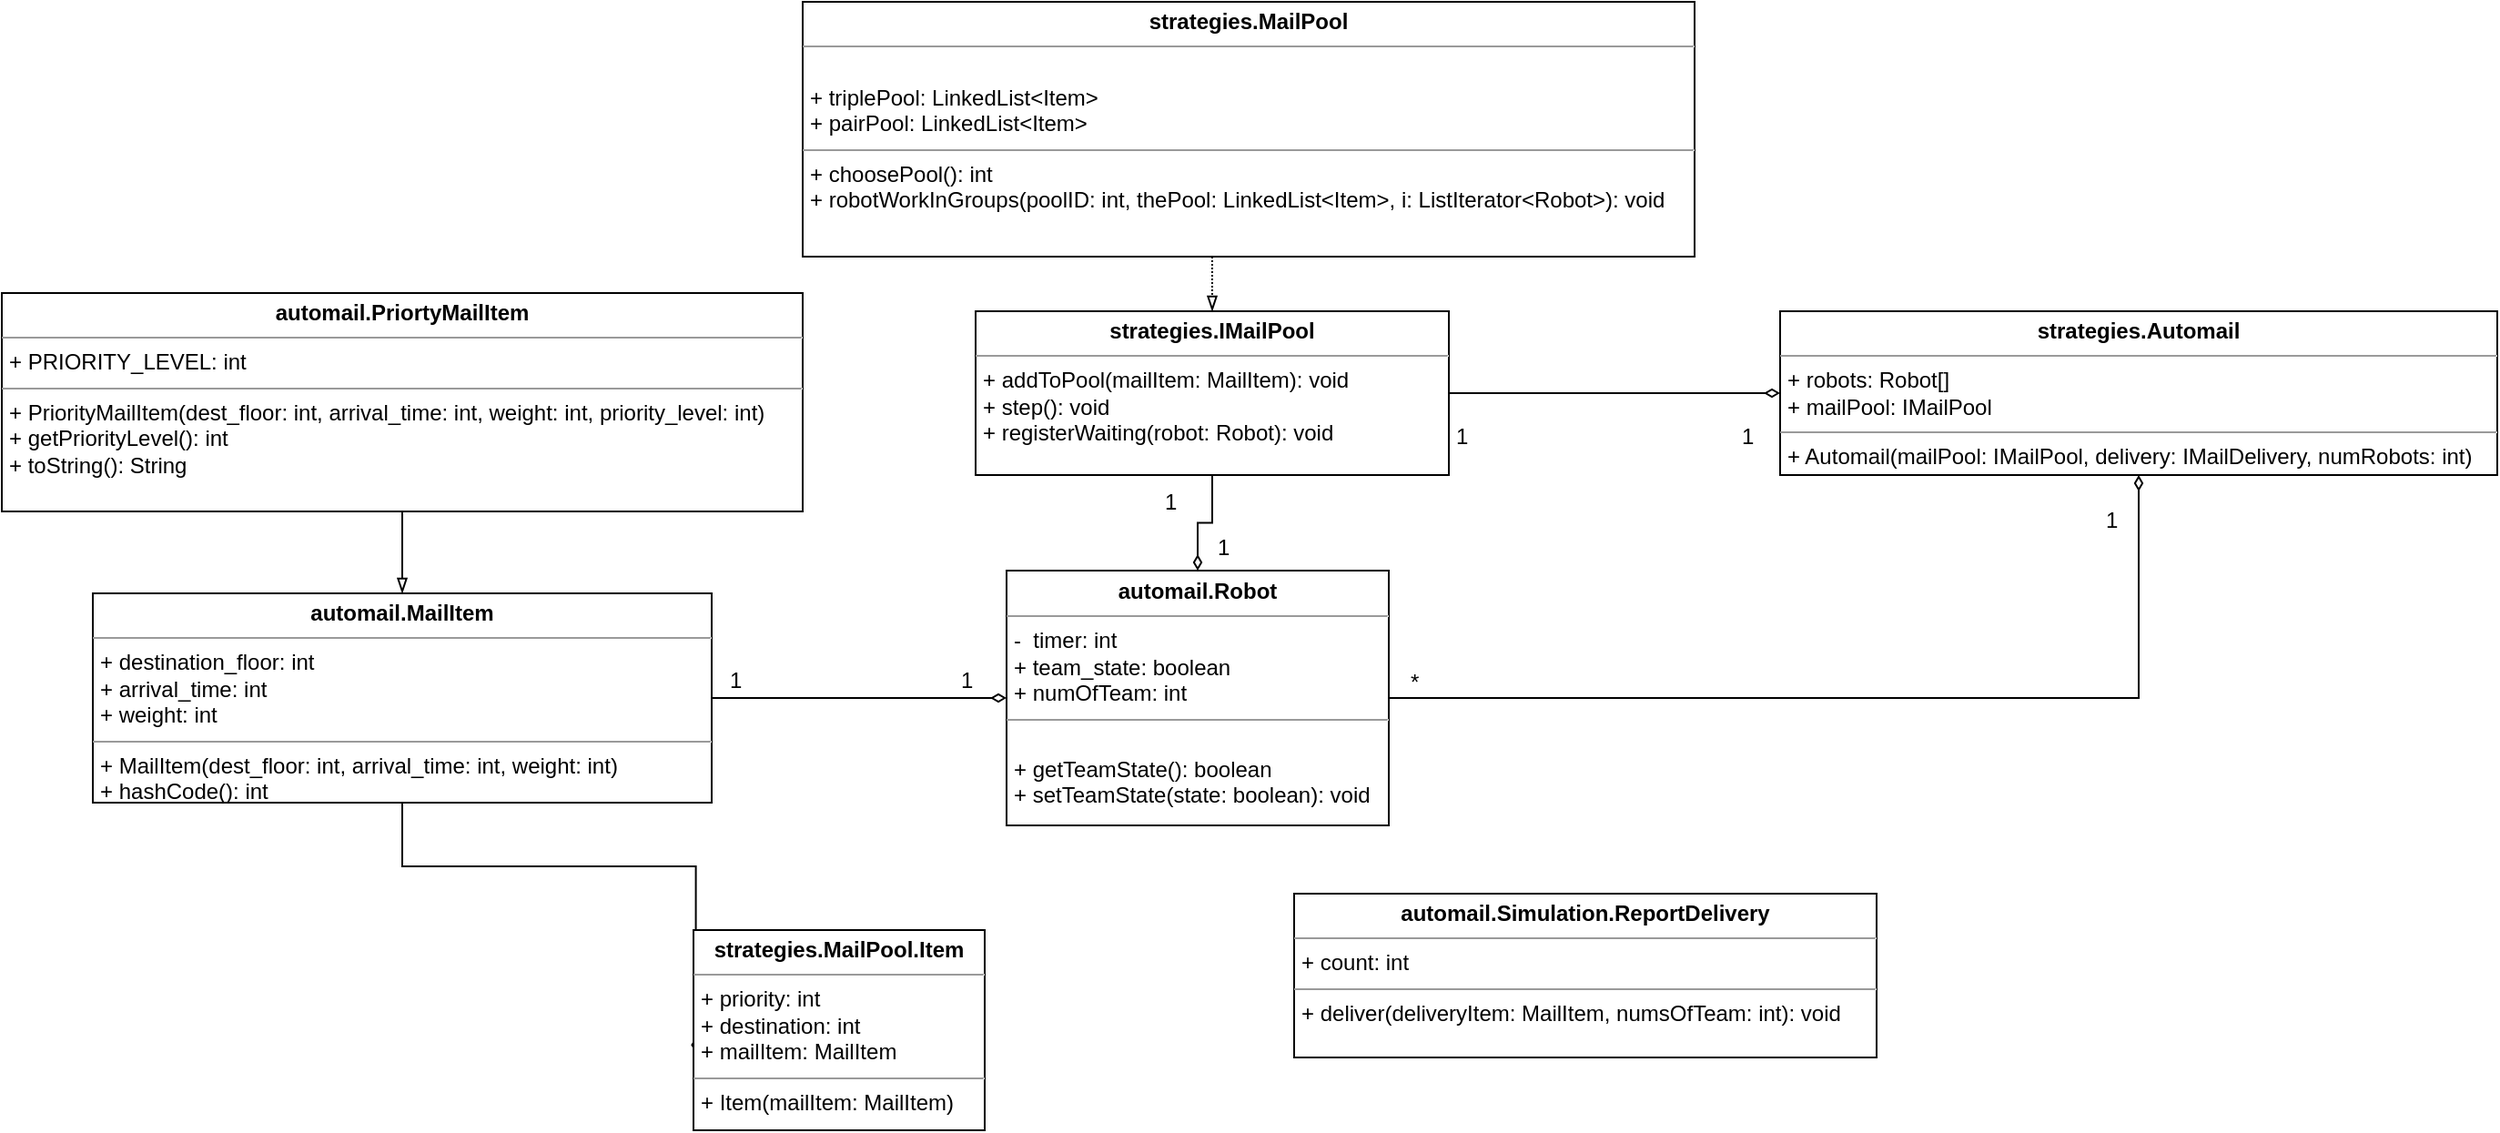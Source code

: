 <mxfile version="10.6.5" type="github"><diagram id="ONxlgtUwowywWpQl13MI" name="Page-1"><mxGraphModel dx="1832" dy="627" grid="1" gridSize="10" guides="1" tooltips="1" connect="1" arrows="1" fold="1" page="1" pageScale="1" pageWidth="827" pageHeight="1169" math="0" shadow="0"><root><mxCell id="0"/><mxCell id="1" parent="0"/><mxCell id="rb3d-Uf_8eOIjTFe5yRF-18" style="edgeStyle=orthogonalEdgeStyle;rounded=0;orthogonalLoop=1;jettySize=auto;html=1;exitX=1;exitY=0.5;exitDx=0;exitDy=0;endArrow=diamondThin;endFill=0;" parent="1" source="rb3d-Uf_8eOIjTFe5yRF-1" target="rb3d-Uf_8eOIjTFe5yRF-12" edge="1"><mxGeometry relative="1" as="geometry"/></mxCell><mxCell id="rb3d-Uf_8eOIjTFe5yRF-1" value="&lt;p style=&quot;margin: 0px ; margin-top: 4px ; text-align: center&quot;&gt;&lt;b&gt;automail.Robot&lt;/b&gt;&lt;/p&gt;&lt;hr size=&quot;1&quot;&gt;&lt;p style=&quot;margin: 0px ; margin-left: 4px&quot;&gt;-&amp;nbsp; timer: int&lt;br&gt;&lt;/p&gt;&lt;p style=&quot;margin: 0px ; margin-left: 4px&quot;&gt;+ team_state: boolean&lt;br&gt;&lt;/p&gt;&lt;p style=&quot;margin: 0px ; margin-left: 4px&quot;&gt;+ numOfTeam: int&lt;br&gt;&lt;/p&gt;&lt;hr size=&quot;1&quot;&gt;&lt;p style=&quot;margin: 0px ; margin-left: 4px&quot;&gt;&lt;br&gt;&lt;/p&gt;&lt;p style=&quot;margin: 0px ; margin-left: 4px&quot;&gt;+ getTeamState(): boolean&lt;br&gt;&lt;/p&gt;&lt;p style=&quot;margin: 0px ; margin-left: 4px&quot;&gt;+ setTeamState(state: boolean): void&lt;br&gt;&lt;/p&gt;" style="verticalAlign=top;align=left;overflow=fill;fontSize=12;fontFamily=Helvetica;html=1;" parent="1" vertex="1"><mxGeometry x="442" y="352.5" width="210" height="140" as="geometry"/></mxCell><mxCell id="rb3d-Uf_8eOIjTFe5yRF-16" style="edgeStyle=orthogonalEdgeStyle;rounded=0;orthogonalLoop=1;jettySize=auto;html=1;exitX=0.5;exitY=1;exitDx=0;exitDy=0;entryX=0.5;entryY=0;entryDx=0;entryDy=0;endArrow=blockThin;endFill=0;dashed=1;dashPattern=1 1;" parent="1" source="rb3d-Uf_8eOIjTFe5yRF-3" target="rb3d-Uf_8eOIjTFe5yRF-11" edge="1"><mxGeometry relative="1" as="geometry"/></mxCell><mxCell id="rb3d-Uf_8eOIjTFe5yRF-3" value="&lt;p style=&quot;margin: 0px ; margin-top: 4px ; text-align: center&quot;&gt;&lt;b&gt;strategies.MailPool&lt;/b&gt;&lt;/p&gt;&lt;hr size=&quot;1&quot;&gt;&lt;p style=&quot;margin: 0px ; margin-left: 4px&quot;&gt;&lt;br&gt;&lt;/p&gt;&lt;p style=&quot;margin: 0px ; margin-left: 4px&quot;&gt;+ triplePool: LinkedList&amp;lt;Item&amp;gt;&lt;br&gt;&lt;/p&gt;&lt;p style=&quot;margin: 0px ; margin-left: 4px&quot;&gt;+ pairPool: LinkedList&amp;lt;Item&amp;gt;&lt;br&gt;&lt;/p&gt;&lt;hr size=&quot;1&quot;&gt;&lt;p style=&quot;margin: 0px ; margin-left: 4px&quot;&gt;+ choosePool(): int&lt;/p&gt;&lt;p style=&quot;margin: 0px ; margin-left: 4px&quot;&gt;&lt;span&gt;+ robotWorkInGroups(poolID: int, thePool: LinkedList&amp;lt;Item&amp;gt;, i: ListIterator&amp;lt;Robot&amp;gt;): void&lt;/span&gt;&lt;br&gt;&lt;/p&gt;" style="verticalAlign=top;align=left;overflow=fill;fontSize=12;fontFamily=Helvetica;html=1;" parent="1" vertex="1"><mxGeometry x="330" y="40" width="490" height="140" as="geometry"/></mxCell><mxCell id="rb3d-Uf_8eOIjTFe5yRF-6" style="edgeStyle=orthogonalEdgeStyle;rounded=0;orthogonalLoop=1;jettySize=auto;html=1;exitX=0.5;exitY=1;exitDx=0;exitDy=0;entryX=0.5;entryY=0;entryDx=0;entryDy=0;endArrow=blockThin;endFill=0;" parent="1" source="rb3d-Uf_8eOIjTFe5yRF-4" target="rb3d-Uf_8eOIjTFe5yRF-5" edge="1"><mxGeometry relative="1" as="geometry"/></mxCell><mxCell id="rb3d-Uf_8eOIjTFe5yRF-4" value="&lt;p style=&quot;margin: 0px ; margin-top: 4px ; text-align: center&quot;&gt;&lt;b&gt;automail.PriortyMailItem&lt;/b&gt;&lt;/p&gt;&lt;hr size=&quot;1&quot;&gt;&lt;p style=&quot;margin: 0px ; margin-left: 4px&quot;&gt;+ PRIORITY_LEVEL: int&lt;/p&gt;&lt;hr size=&quot;1&quot;&gt;&lt;p style=&quot;margin: 0px ; margin-left: 4px&quot;&gt;+ PriorityMailItem(dest_floor: int, arrival_time: int, weight: int, priority_level: int)&lt;/p&gt;&lt;p style=&quot;margin: 0px ; margin-left: 4px&quot;&gt;+ getPriorityLevel(): int&lt;br&gt;&lt;/p&gt;&lt;p style=&quot;margin: 0px ; margin-left: 4px&quot;&gt;+ toString(): String&lt;br&gt;&lt;/p&gt;&lt;p style=&quot;margin: 0px ; margin-left: 4px&quot;&gt;&lt;br&gt;&lt;/p&gt;" style="verticalAlign=top;align=left;overflow=fill;fontSize=12;fontFamily=Helvetica;html=1;" parent="1" vertex="1"><mxGeometry x="-110" y="200" width="440" height="120" as="geometry"/></mxCell><mxCell id="rb3d-Uf_8eOIjTFe5yRF-14" style="edgeStyle=orthogonalEdgeStyle;rounded=0;orthogonalLoop=1;jettySize=auto;html=1;exitX=1;exitY=0.5;exitDx=0;exitDy=0;entryX=0;entryY=0.5;entryDx=0;entryDy=0;endArrow=diamondThin;endFill=0;" parent="1" source="rb3d-Uf_8eOIjTFe5yRF-5" target="rb3d-Uf_8eOIjTFe5yRF-1" edge="1"><mxGeometry relative="1" as="geometry"/></mxCell><mxCell id="rb3d-Uf_8eOIjTFe5yRF-15" style="edgeStyle=orthogonalEdgeStyle;rounded=0;orthogonalLoop=1;jettySize=auto;html=1;exitX=0.5;exitY=1;exitDx=0;exitDy=0;entryX=0.008;entryY=0.615;entryDx=0;entryDy=0;entryPerimeter=0;endArrow=diamondThin;endFill=0;" parent="1" source="rb3d-Uf_8eOIjTFe5yRF-5" target="rb3d-Uf_8eOIjTFe5yRF-13" edge="1"><mxGeometry relative="1" as="geometry"/></mxCell><mxCell id="rb3d-Uf_8eOIjTFe5yRF-5" value="&lt;p style=&quot;margin: 0px ; margin-top: 4px ; text-align: center&quot;&gt;&lt;b&gt;automail.MailItem&lt;/b&gt;&lt;/p&gt;&lt;hr size=&quot;1&quot;&gt;&lt;p style=&quot;margin: 0px ; margin-left: 4px&quot;&gt;+ destination_floor: int&lt;/p&gt;&lt;p style=&quot;margin: 0px ; margin-left: 4px&quot;&gt;+ arrival_time: int&lt;/p&gt;&lt;p style=&quot;margin: 0px ; margin-left: 4px&quot;&gt;+&amp;nbsp;weight: int&lt;/p&gt;&lt;hr size=&quot;1&quot;&gt;&lt;p style=&quot;margin: 0px ; margin-left: 4px&quot;&gt;+ MailItem(dest_floor: int, arrival_time: int, weight: int)&lt;/p&gt;&lt;p style=&quot;margin: 0px ; margin-left: 4px&quot;&gt;+ hashCode(): int&lt;br&gt;&lt;/p&gt;" style="verticalAlign=top;align=left;overflow=fill;fontSize=12;fontFamily=Helvetica;html=1;" parent="1" vertex="1"><mxGeometry x="-60" y="365" width="340" height="115" as="geometry"/></mxCell><mxCell id="rb3d-Uf_8eOIjTFe5yRF-17" style="edgeStyle=orthogonalEdgeStyle;rounded=0;orthogonalLoop=1;jettySize=auto;html=1;exitX=0.5;exitY=1;exitDx=0;exitDy=0;entryX=0.5;entryY=0;entryDx=0;entryDy=0;endArrow=diamondThin;endFill=0;" parent="1" source="rb3d-Uf_8eOIjTFe5yRF-11" target="rb3d-Uf_8eOIjTFe5yRF-1" edge="1"><mxGeometry relative="1" as="geometry"/></mxCell><mxCell id="rb3d-Uf_8eOIjTFe5yRF-19" style="edgeStyle=orthogonalEdgeStyle;rounded=0;orthogonalLoop=1;jettySize=auto;html=1;exitX=1;exitY=0.5;exitDx=0;exitDy=0;entryX=0;entryY=0.5;entryDx=0;entryDy=0;endArrow=diamondThin;endFill=0;" parent="1" source="rb3d-Uf_8eOIjTFe5yRF-11" target="rb3d-Uf_8eOIjTFe5yRF-12" edge="1"><mxGeometry relative="1" as="geometry"/></mxCell><mxCell id="rb3d-Uf_8eOIjTFe5yRF-11" value="&lt;p style=&quot;margin: 0px ; margin-top: 4px ; text-align: center&quot;&gt;&lt;b&gt;strategies.IMailPool&lt;/b&gt;&lt;/p&gt;&lt;hr size=&quot;1&quot;&gt;&lt;p style=&quot;margin: 0px ; margin-left: 4px&quot;&gt;+ addToPool(mailItem: MailItem): void&lt;/p&gt;&lt;p style=&quot;margin: 0px ; margin-left: 4px&quot;&gt;+ step(): void&lt;br&gt;&lt;/p&gt;&lt;p style=&quot;margin: 0px ; margin-left: 4px&quot;&gt;+ registerWaiting(robot: Robot): void&lt;br&gt;&lt;/p&gt;" style="verticalAlign=top;align=left;overflow=fill;fontSize=12;fontFamily=Helvetica;html=1;" parent="1" vertex="1"><mxGeometry x="425" y="210" width="260" height="90" as="geometry"/></mxCell><mxCell id="rb3d-Uf_8eOIjTFe5yRF-12" value="&lt;p style=&quot;margin: 0px ; margin-top: 4px ; text-align: center&quot;&gt;&lt;b&gt;strategies.Automail&lt;/b&gt;&lt;/p&gt;&lt;hr size=&quot;1&quot;&gt;&lt;p style=&quot;margin: 0px ; margin-left: 4px&quot;&gt;+ robots: Robot[]&lt;/p&gt;&lt;p style=&quot;margin: 0px ; margin-left: 4px&quot;&gt;+ mailPool: IMailPool&lt;br&gt;&lt;/p&gt;&lt;hr size=&quot;1&quot;&gt;&lt;p style=&quot;margin: 0px ; margin-left: 4px&quot;&gt;+ Automail(mailPool: IMailPool, delivery: IMailDelivery, numRobots: int)&lt;/p&gt;" style="verticalAlign=top;align=left;overflow=fill;fontSize=12;fontFamily=Helvetica;html=1;" parent="1" vertex="1"><mxGeometry x="867" y="210" width="394" height="90" as="geometry"/></mxCell><mxCell id="rb3d-Uf_8eOIjTFe5yRF-13" value="&lt;p style=&quot;margin: 0px ; margin-top: 4px ; text-align: center&quot;&gt;&lt;b&gt;strategies.MailPool.Item&lt;/b&gt;&lt;/p&gt;&lt;hr size=&quot;1&quot;&gt;&lt;p style=&quot;margin: 0px ; margin-left: 4px&quot;&gt;+ priority: int&lt;/p&gt;&lt;p style=&quot;margin: 0px ; margin-left: 4px&quot;&gt;+ destination: int&lt;/p&gt;&lt;p style=&quot;margin: 0px ; margin-left: 4px&quot;&gt;+&amp;nbsp;mailItem: MailItem&lt;/p&gt;&lt;hr size=&quot;1&quot;&gt;&lt;p style=&quot;margin: 0px ; margin-left: 4px&quot;&gt;+ Item(mailItem: MailItem)&lt;/p&gt;" style="verticalAlign=top;align=left;overflow=fill;fontSize=12;fontFamily=Helvetica;html=1;" parent="1" vertex="1"><mxGeometry x="270" y="550" width="160" height="110" as="geometry"/></mxCell><mxCell id="rb3d-Uf_8eOIjTFe5yRF-20" value="&lt;p style=&quot;margin: 0px ; margin-top: 4px ; text-align: center&quot;&gt;&lt;b&gt;automail.Simulation.ReportDelivery&lt;/b&gt;&lt;/p&gt;&lt;hr size=&quot;1&quot;&gt;&lt;p style=&quot;margin: 0px ; margin-left: 4px&quot;&gt;+ count: int&lt;/p&gt;&lt;hr size=&quot;1&quot;&gt;&lt;p style=&quot;margin: 0px ; margin-left: 4px&quot;&gt;+ deliver(deliveryItem: MailItem, numsOfTeam: int): void&lt;/p&gt;" style="verticalAlign=top;align=left;overflow=fill;fontSize=12;fontFamily=Helvetica;html=1;" parent="1" vertex="1"><mxGeometry x="600" y="530" width="320" height="90" as="geometry"/></mxCell><mxCell id="1bYEleJo7YRUcdsmBwYg-2" value="1" style="text;html=1;resizable=0;points=[];autosize=1;align=left;verticalAlign=top;spacingTop=-4;" vertex="1" parent="1"><mxGeometry x="288" y="402.5" width="20" height="20" as="geometry"/></mxCell><mxCell id="1bYEleJo7YRUcdsmBwYg-3" value="1" style="text;html=1;resizable=0;points=[];autosize=1;align=left;verticalAlign=top;spacingTop=-4;" vertex="1" parent="1"><mxGeometry x="415" y="402.5" width="20" height="20" as="geometry"/></mxCell><mxCell id="1bYEleJo7YRUcdsmBwYg-4" value="*" style="text;html=1;resizable=0;points=[];autosize=1;align=left;verticalAlign=top;spacingTop=-4;" vertex="1" parent="1"><mxGeometry x="662" y="404" width="20" height="20" as="geometry"/></mxCell><mxCell id="1bYEleJo7YRUcdsmBwYg-5" value="1" style="text;html=1;resizable=0;points=[];autosize=1;align=left;verticalAlign=top;spacingTop=-4;" vertex="1" parent="1"><mxGeometry x="1044" y="315" width="20" height="20" as="geometry"/></mxCell><mxCell id="1bYEleJo7YRUcdsmBwYg-6" value="1" style="text;html=1;resizable=0;points=[];autosize=1;align=left;verticalAlign=top;spacingTop=-4;" vertex="1" parent="1"><mxGeometry x="527" y="305" width="20" height="20" as="geometry"/></mxCell><mxCell id="1bYEleJo7YRUcdsmBwYg-7" value="1" style="text;html=1;resizable=0;points=[];autosize=1;align=left;verticalAlign=top;spacingTop=-4;" vertex="1" parent="1"><mxGeometry x="556" y="330" width="20" height="20" as="geometry"/></mxCell><mxCell id="1bYEleJo7YRUcdsmBwYg-10" value="1" style="text;html=1;resizable=0;points=[];autosize=1;align=left;verticalAlign=top;spacingTop=-4;" vertex="1" parent="1"><mxGeometry x="687" y="269" width="20" height="20" as="geometry"/></mxCell><mxCell id="1bYEleJo7YRUcdsmBwYg-11" value="1" style="text;html=1;resizable=0;points=[];autosize=1;align=left;verticalAlign=top;spacingTop=-4;" vertex="1" parent="1"><mxGeometry x="844" y="269" width="20" height="20" as="geometry"/></mxCell></root></mxGraphModel></diagram></mxfile>
